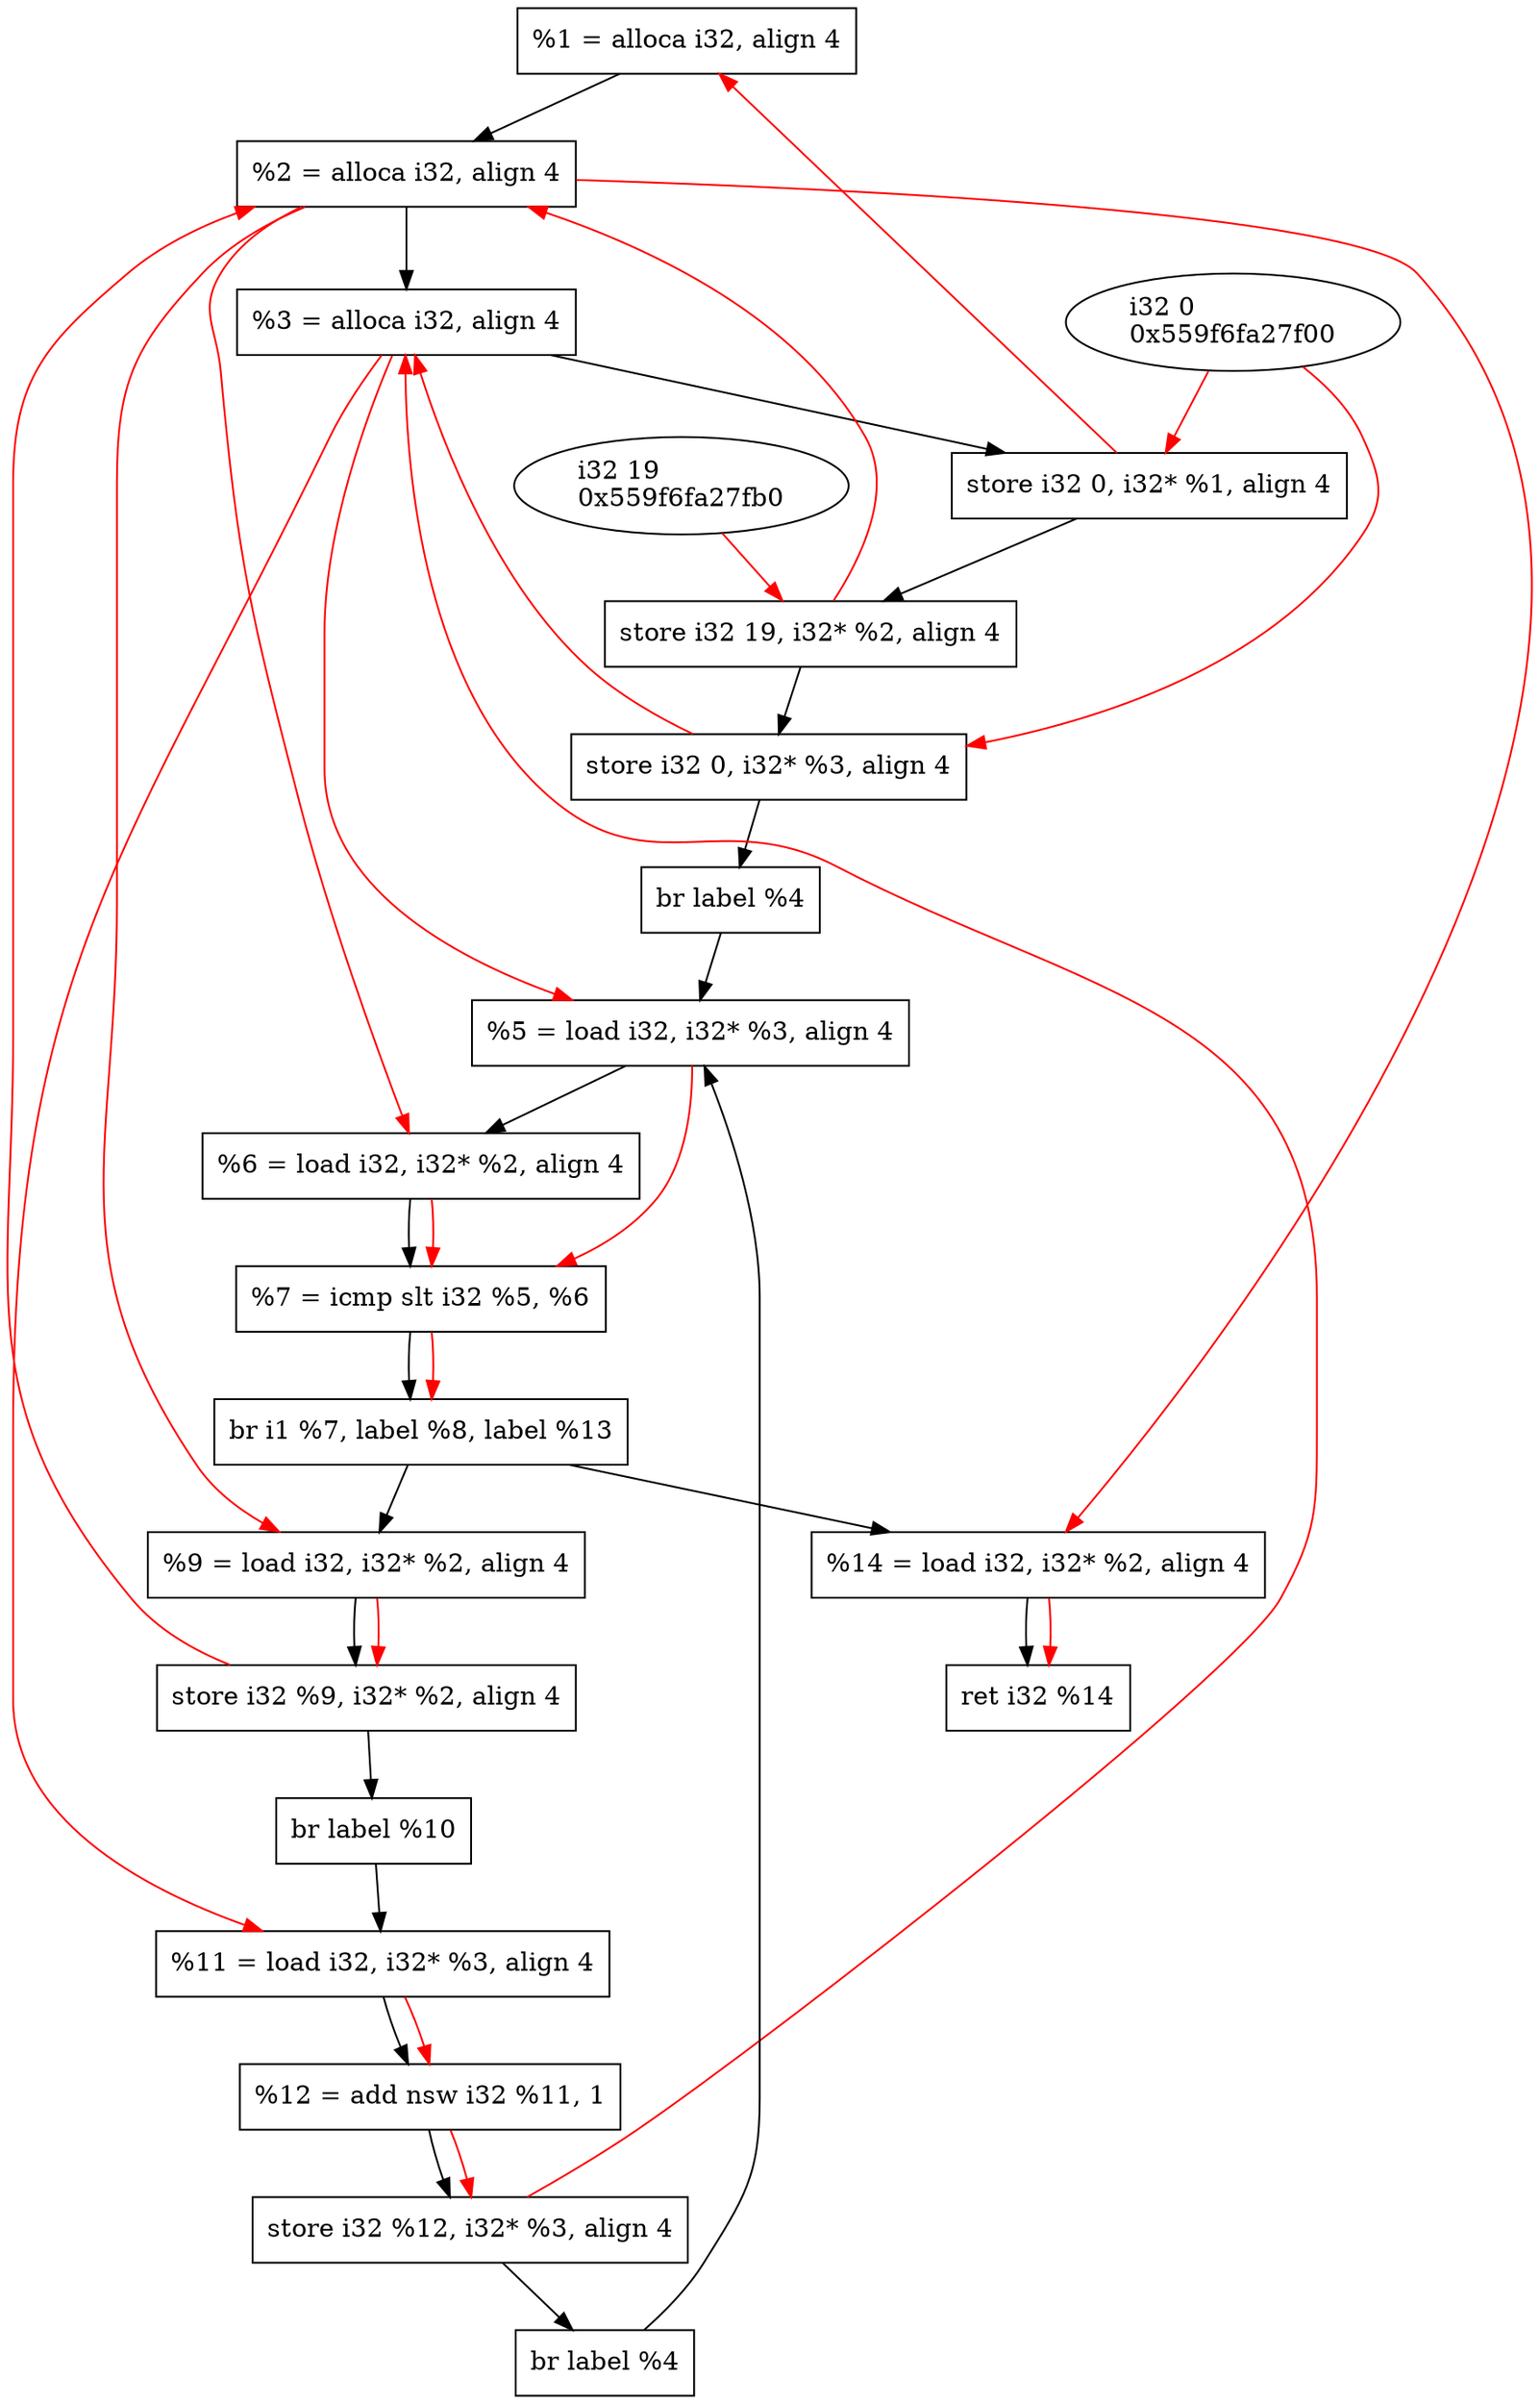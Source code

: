 digraph "DFG for'main' function" {
	Node0x559f6fa27768[shape=record, label="  %1 = alloca i32, align 4"];
	Node0x559f6fa27e28[shape=record, label="  %2 = alloca i32, align 4"];
	Node0x559f6fa27eb8[shape=record, label="  %3 = alloca i32, align 4"];
	Node0x559f6fa27f00[shape=ellipse, label="i32 0\l0x559f6fa27f00"];
	Node0x559f6fa27768[shape=record, label="  %1 = alloca i32, align 4"];
	Node0x559f6fa27f60[shape=record, label="  store i32 0, i32* %1, align 4"];
	Node0x559f6fa27fb0[shape=ellipse, label="i32 19\l0x559f6fa27fb0"];
	Node0x559f6fa27e28[shape=record, label="  %2 = alloca i32, align 4"];
	Node0x559f6fa28010[shape=record, label="  store i32 19, i32* %2, align 4"];
	Node0x559f6fa27f00[shape=ellipse, label="i32 0\l0x559f6fa27f00"];
	Node0x559f6fa27eb8[shape=record, label="  %3 = alloca i32, align 4"];
	Node0x559f6fa28090[shape=record, label="  store i32 0, i32* %3, align 4"];
	Node0x559f6fa28148[shape=record, label="  br label %4"];
	Node0x559f6fa27eb8[shape=record, label="  %3 = alloca i32, align 4"];
	Node0x559f6fa281f8[shape=record, label="  %5 = load i32, i32* %3, align 4"];
	Node0x559f6fa27e28[shape=record, label="  %2 = alloca i32, align 4"];
	Node0x559f6fa28258[shape=record, label="  %6 = load i32, i32* %2, align 4"];
	Node0x559f6fa282d0[shape=record, label="  %7 = icmp slt i32 %5, %6"];
	Node0x559f6fa28438[shape=record, label="  br i1 %7, label %8, label %13"];
	Node0x559f6fa27e28[shape=record, label="  %2 = alloca i32, align 4"];
	Node0x559f6fa28528[shape=record, label="  %9 = load i32, i32* %2, align 4"];
	Node0x559f6fa28528[shape=record, label="  %9 = load i32, i32* %2, align 4"];
	Node0x559f6fa27e28[shape=record, label="  %2 = alloca i32, align 4"];
	Node0x559f6fa285a0[shape=record, label="  store i32 %9, i32* %2, align 4"];
	Node0x559f6fa28608[shape=record, label="  br label %10"];
	Node0x559f6fa27eb8[shape=record, label="  %3 = alloca i32, align 4"];
	Node0x559f6fa28668[shape=record, label="  %11 = load i32, i32* %3, align 4"];
	Node0x559f6fa286e0[shape=record, label="  %12 = add nsw i32 %11, 1"];
	Node0x559f6fa286e0[shape=record, label="  %12 = add nsw i32 %11, 1"];
	Node0x559f6fa27eb8[shape=record, label="  %3 = alloca i32, align 4"];
	Node0x559f6fa28750[shape=record, label="  store i32 %12, i32* %3, align 4"];
	Node0x559f6fa287b8[shape=record, label="  br label %4"];
	Node0x559f6fa27e28[shape=record, label="  %2 = alloca i32, align 4"];
	Node0x559f6fa28818[shape=record, label="  %14 = load i32, i32* %2, align 4"];
	Node0x559f6fa28878[shape=record, label="  ret i32 %14"];
	Node0x559f6fa27768 -> Node0x559f6fa27e28
	Node0x559f6fa27e28 -> Node0x559f6fa27eb8
	Node0x559f6fa27eb8 -> Node0x559f6fa27f60
	Node0x559f6fa27f60 -> Node0x559f6fa28010
	Node0x559f6fa28010 -> Node0x559f6fa28090
	Node0x559f6fa28090 -> Node0x559f6fa28148
	Node0x559f6fa28148 -> Node0x559f6fa281f8
	Node0x559f6fa281f8 -> Node0x559f6fa28258
	Node0x559f6fa28258 -> Node0x559f6fa282d0
	Node0x559f6fa282d0 -> Node0x559f6fa28438
	Node0x559f6fa28438 -> Node0x559f6fa28528
	Node0x559f6fa28438 -> Node0x559f6fa28818
	Node0x559f6fa28528 -> Node0x559f6fa285a0
	Node0x559f6fa285a0 -> Node0x559f6fa28608
	Node0x559f6fa28608 -> Node0x559f6fa28668
	Node0x559f6fa28668 -> Node0x559f6fa286e0
	Node0x559f6fa286e0 -> Node0x559f6fa28750
	Node0x559f6fa28750 -> Node0x559f6fa287b8
	Node0x559f6fa287b8 -> Node0x559f6fa281f8
	Node0x559f6fa28818 -> Node0x559f6fa28878
edge [color=red]
	Node0x559f6fa27f00 -> Node0x559f6fa27f60
	Node0x559f6fa27f60 -> Node0x559f6fa27768
	Node0x559f6fa27fb0 -> Node0x559f6fa28010
	Node0x559f6fa28010 -> Node0x559f6fa27e28
	Node0x559f6fa27f00 -> Node0x559f6fa28090
	Node0x559f6fa28090 -> Node0x559f6fa27eb8
	Node0x559f6fa27eb8 -> Node0x559f6fa281f8
	Node0x559f6fa27e28 -> Node0x559f6fa28258
	Node0x559f6fa281f8 -> Node0x559f6fa282d0
	Node0x559f6fa28258 -> Node0x559f6fa282d0
	Node0x559f6fa282d0 -> Node0x559f6fa28438
	Node0x559f6fa27e28 -> Node0x559f6fa28528
	Node0x559f6fa28528 -> Node0x559f6fa285a0
	Node0x559f6fa285a0 -> Node0x559f6fa27e28
	Node0x559f6fa27eb8 -> Node0x559f6fa28668
	Node0x559f6fa28668 -> Node0x559f6fa286e0
	Node0x559f6fa286e0 -> Node0x559f6fa28750
	Node0x559f6fa28750 -> Node0x559f6fa27eb8
	Node0x559f6fa27e28 -> Node0x559f6fa28818
	Node0x559f6fa28818 -> Node0x559f6fa28878
}
digraph main {
	0[shape=record, label = " BasicBlock0\l

	  %1 = alloca i32, align 4\l
	  %2 = alloca i32, align 4\l
	  %3 = alloca i32, align 4\l
	  store i32 0, i32* %1, align 4\l
	  store i32 19, i32* %2, align 4\l
	  store i32 0, i32* %3, align 4\l
	  br label %4\l
"];	1[shape=record, label = " BasicBlock1\l

	  %5 = load i32, i32* %3, align 4\l
	  %6 = load i32, i32* %2, align 4\l
	  %7 = icmp slt i32 %5, %6\l
	  br i1 %7, label %8, label %13\l
"];	0->1;
	2[shape=record, label = " BasicBlock2\l

	  %9 = load i32, i32* %2, align 4\l
	  store i32 %9, i32* %2, align 4\l
	  br label %10\l
"];	1->2;
	3[shape=record, label = " BasicBlock3\l

	  %14 = load i32, i32* %2, align 4\l
	  ret i32 %14\l
"];	1->3;
	4[shape=record, label = " BasicBlock4\l

	  %11 = load i32, i32* %3, align 4\l
	  %12 = add nsw i32 %11, 1\l
	  store i32 %12, i32* %3, align 4\l
	  br label %4\l
"];	2->4;
	4->1;
}